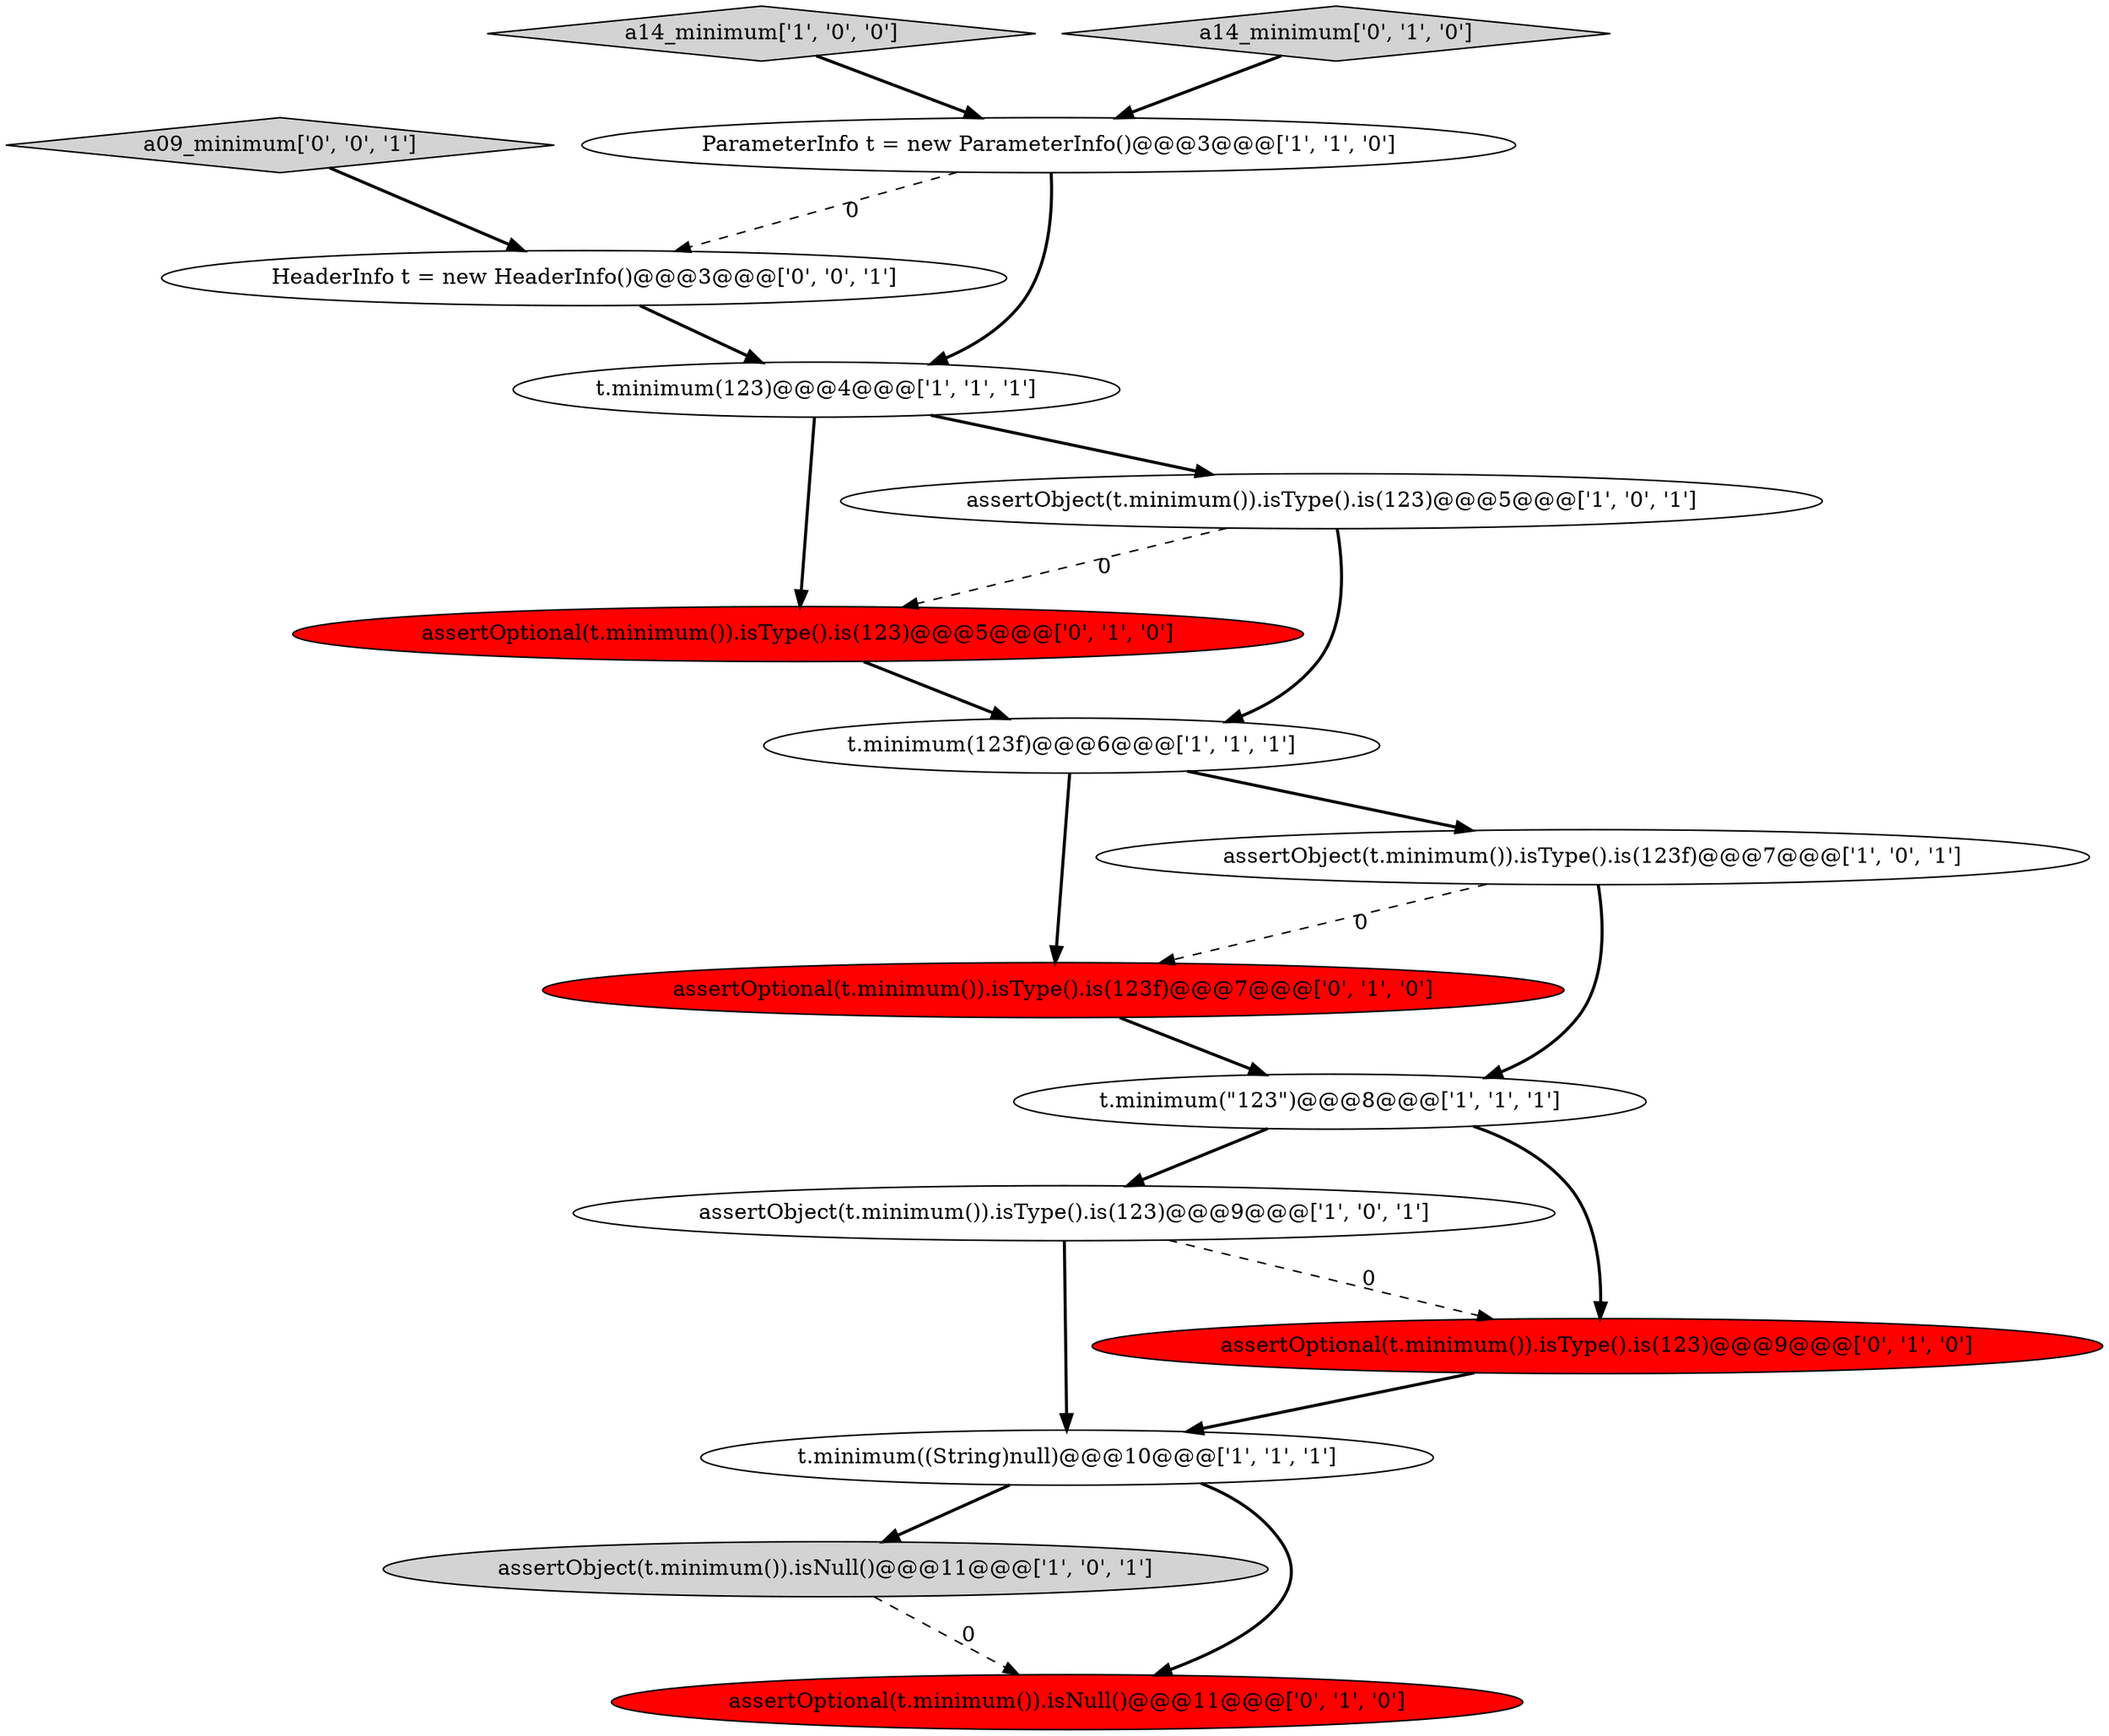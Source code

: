 digraph {
10 [style = filled, label = "assertOptional(t.minimum()).isType().is(123)@@@5@@@['0', '1', '0']", fillcolor = red, shape = ellipse image = "AAA1AAABBB2BBB"];
0 [style = filled, label = "a14_minimum['1', '0', '0']", fillcolor = lightgray, shape = diamond image = "AAA0AAABBB1BBB"];
8 [style = filled, label = "t.minimum(\"123\")@@@8@@@['1', '1', '1']", fillcolor = white, shape = ellipse image = "AAA0AAABBB1BBB"];
2 [style = filled, label = "assertObject(t.minimum()).isType().is(123)@@@9@@@['1', '0', '1']", fillcolor = white, shape = ellipse image = "AAA0AAABBB1BBB"];
1 [style = filled, label = "ParameterInfo t = new ParameterInfo()@@@3@@@['1', '1', '0']", fillcolor = white, shape = ellipse image = "AAA0AAABBB1BBB"];
11 [style = filled, label = "assertOptional(t.minimum()).isType().is(123)@@@9@@@['0', '1', '0']", fillcolor = red, shape = ellipse image = "AAA1AAABBB2BBB"];
12 [style = filled, label = "a14_minimum['0', '1', '0']", fillcolor = lightgray, shape = diamond image = "AAA0AAABBB2BBB"];
9 [style = filled, label = "assertObject(t.minimum()).isType().is(123)@@@5@@@['1', '0', '1']", fillcolor = white, shape = ellipse image = "AAA0AAABBB1BBB"];
13 [style = filled, label = "assertOptional(t.minimum()).isType().is(123f)@@@7@@@['0', '1', '0']", fillcolor = red, shape = ellipse image = "AAA1AAABBB2BBB"];
6 [style = filled, label = "assertObject(t.minimum()).isNull()@@@11@@@['1', '0', '1']", fillcolor = lightgray, shape = ellipse image = "AAA0AAABBB1BBB"];
7 [style = filled, label = "t.minimum(123f)@@@6@@@['1', '1', '1']", fillcolor = white, shape = ellipse image = "AAA0AAABBB1BBB"];
5 [style = filled, label = "assertObject(t.minimum()).isType().is(123f)@@@7@@@['1', '0', '1']", fillcolor = white, shape = ellipse image = "AAA0AAABBB1BBB"];
3 [style = filled, label = "t.minimum(123)@@@4@@@['1', '1', '1']", fillcolor = white, shape = ellipse image = "AAA0AAABBB1BBB"];
15 [style = filled, label = "HeaderInfo t = new HeaderInfo()@@@3@@@['0', '0', '1']", fillcolor = white, shape = ellipse image = "AAA0AAABBB3BBB"];
4 [style = filled, label = "t.minimum((String)null)@@@10@@@['1', '1', '1']", fillcolor = white, shape = ellipse image = "AAA0AAABBB1BBB"];
16 [style = filled, label = "a09_minimum['0', '0', '1']", fillcolor = lightgray, shape = diamond image = "AAA0AAABBB3BBB"];
14 [style = filled, label = "assertOptional(t.minimum()).isNull()@@@11@@@['0', '1', '0']", fillcolor = red, shape = ellipse image = "AAA1AAABBB2BBB"];
7->13 [style = bold, label=""];
5->13 [style = dashed, label="0"];
16->15 [style = bold, label=""];
5->8 [style = bold, label=""];
4->14 [style = bold, label=""];
9->10 [style = dashed, label="0"];
4->6 [style = bold, label=""];
1->15 [style = dashed, label="0"];
11->4 [style = bold, label=""];
1->3 [style = bold, label=""];
6->14 [style = dashed, label="0"];
9->7 [style = bold, label=""];
15->3 [style = bold, label=""];
12->1 [style = bold, label=""];
2->4 [style = bold, label=""];
10->7 [style = bold, label=""];
3->9 [style = bold, label=""];
3->10 [style = bold, label=""];
7->5 [style = bold, label=""];
8->2 [style = bold, label=""];
0->1 [style = bold, label=""];
2->11 [style = dashed, label="0"];
13->8 [style = bold, label=""];
8->11 [style = bold, label=""];
}
